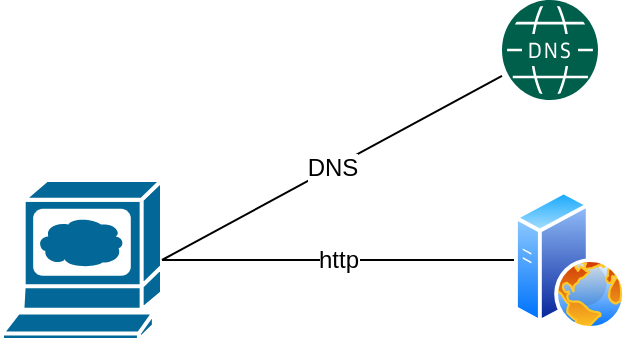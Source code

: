 <mxfile version="14.1.8" type="device"><diagram id="ais4xcvQ9XlwW7_DnQVX" name="Page-1"><mxGraphModel dx="1106" dy="1003" grid="1" gridSize="10" guides="1" tooltips="1" connect="1" arrows="1" fold="1" page="1" pageScale="1" pageWidth="827" pageHeight="1169" math="0" shadow="0"><root><mxCell id="0"/><mxCell id="1" parent="0"/><mxCell id="OUz6Z-QmV56kTcKc4WBS-1" value="" style="shape=mxgraph.cisco.computers_and_peripherals.web_browser;html=1;pointerEvents=1;dashed=0;fillColor=#036897;strokeColor=#ffffff;strokeWidth=2;verticalLabelPosition=bottom;verticalAlign=top;align=center;outlineConnect=0;fontSize=12;" vertex="1" parent="1"><mxGeometry x="130" y="350" width="80" height="80" as="geometry"/></mxCell><mxCell id="OUz6Z-QmV56kTcKc4WBS-2" value="" style="aspect=fixed;perimeter=ellipsePerimeter;html=1;align=center;shadow=0;dashed=0;spacingTop=3;image;image=img/lib/active_directory/web_server.svg;fontSize=12;" vertex="1" parent="1"><mxGeometry x="386" y="355" width="56" height="70" as="geometry"/></mxCell><mxCell id="OUz6Z-QmV56kTcKc4WBS-3" value="&lt;font style=&quot;font-size: 12px;&quot;&gt;http&lt;/font&gt;" style="endArrow=none;html=1;entryX=0;entryY=0.5;entryDx=0;entryDy=0;exitX=1;exitY=0.5;exitDx=0;exitDy=0;exitPerimeter=0;fontSize=12;" edge="1" parent="1" source="OUz6Z-QmV56kTcKc4WBS-1" target="OUz6Z-QmV56kTcKc4WBS-2"><mxGeometry width="50" height="50" relative="1" as="geometry"><mxPoint x="280" y="450" as="sourcePoint"/><mxPoint x="330" y="400" as="targetPoint"/></mxGeometry></mxCell><mxCell id="OUz6Z-QmV56kTcKc4WBS-4" value="" style="pointerEvents=1;shadow=0;dashed=0;html=1;strokeColor=none;fillColor=#005F4B;labelPosition=center;verticalLabelPosition=bottom;verticalAlign=top;align=center;outlineConnect=0;shape=mxgraph.veeam2.dns;fontSize=12;" vertex="1" parent="1"><mxGeometry x="380" y="260" width="48" height="50" as="geometry"/></mxCell><mxCell id="OUz6Z-QmV56kTcKc4WBS-5" value="DNS" style="endArrow=none;html=1;fontSize=12;" edge="1" parent="1" target="OUz6Z-QmV56kTcKc4WBS-4"><mxGeometry width="50" height="50" relative="1" as="geometry"><mxPoint x="210" y="390" as="sourcePoint"/><mxPoint x="260" y="330" as="targetPoint"/></mxGeometry></mxCell></root></mxGraphModel></diagram></mxfile>